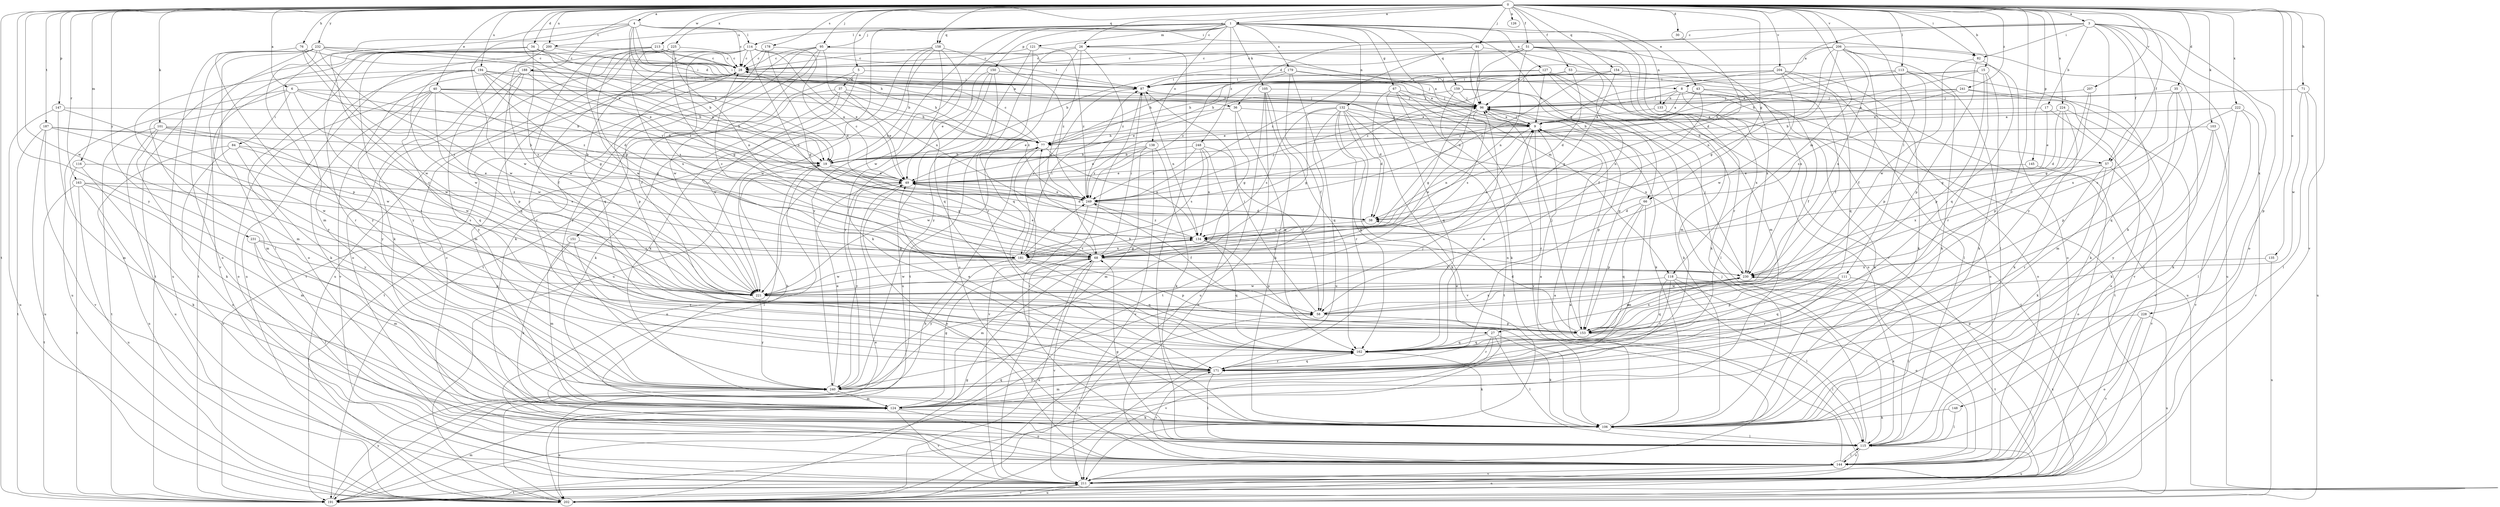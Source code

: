 strict digraph  {
0;
1;
3;
4;
5;
6;
8;
9;
15;
17;
19;
26;
27;
28;
30;
34;
35;
36;
37;
38;
40;
43;
49;
51;
53;
57;
58;
66;
67;
68;
71;
76;
77;
82;
84;
87;
91;
95;
96;
101;
103;
105;
106;
111;
113;
114;
115;
116;
118;
121;
124;
126;
127;
132;
133;
134;
135;
138;
144;
145;
147;
148;
150;
151;
153;
154;
158;
159;
162;
163;
171;
178;
179;
181;
187;
188;
191;
194;
200;
202;
204;
206;
207;
211;
213;
221;
222;
224;
225;
228;
230;
231;
232;
240;
241;
248;
249;
0 -> 1  [label=a];
0 -> 3  [label=a];
0 -> 4  [label=a];
0 -> 5  [label=a];
0 -> 6  [label=a];
0 -> 15  [label=b];
0 -> 26  [label=c];
0 -> 30  [label=d];
0 -> 34  [label=d];
0 -> 35  [label=d];
0 -> 40  [label=e];
0 -> 43  [label=e];
0 -> 49  [label=e];
0 -> 51  [label=f];
0 -> 53  [label=f];
0 -> 57  [label=f];
0 -> 66  [label=g];
0 -> 71  [label=h];
0 -> 76  [label=h];
0 -> 82  [label=i];
0 -> 91  [label=j];
0 -> 95  [label=j];
0 -> 101  [label=k];
0 -> 103  [label=k];
0 -> 111  [label=l];
0 -> 113  [label=l];
0 -> 116  [label=m];
0 -> 118  [label=m];
0 -> 126  [label=n];
0 -> 135  [label=o];
0 -> 145  [label=p];
0 -> 147  [label=p];
0 -> 148  [label=p];
0 -> 154  [label=q];
0 -> 158  [label=q];
0 -> 163  [label=r];
0 -> 171  [label=r];
0 -> 178  [label=s];
0 -> 187  [label=t];
0 -> 188  [label=t];
0 -> 191  [label=t];
0 -> 194  [label=u];
0 -> 200  [label=u];
0 -> 204  [label=v];
0 -> 206  [label=v];
0 -> 207  [label=v];
0 -> 211  [label=v];
0 -> 213  [label=w];
0 -> 221  [label=w];
0 -> 222  [label=x];
0 -> 224  [label=x];
0 -> 225  [label=x];
0 -> 231  [label=y];
0 -> 232  [label=y];
0 -> 240  [label=y];
0 -> 241  [label=z];
1 -> 26  [label=c];
1 -> 66  [label=g];
1 -> 67  [label=g];
1 -> 95  [label=j];
1 -> 105  [label=k];
1 -> 114  [label=l];
1 -> 118  [label=m];
1 -> 121  [label=m];
1 -> 127  [label=n];
1 -> 132  [label=n];
1 -> 133  [label=n];
1 -> 138  [label=o];
1 -> 150  [label=p];
1 -> 158  [label=q];
1 -> 159  [label=q];
1 -> 179  [label=s];
1 -> 191  [label=t];
1 -> 200  [label=u];
1 -> 211  [label=v];
1 -> 221  [label=w];
1 -> 240  [label=y];
1 -> 248  [label=z];
3 -> 8  [label=a];
3 -> 17  [label=b];
3 -> 26  [label=c];
3 -> 27  [label=c];
3 -> 36  [label=d];
3 -> 57  [label=f];
3 -> 82  [label=i];
3 -> 106  [label=k];
3 -> 144  [label=o];
3 -> 228  [label=x];
3 -> 240  [label=y];
4 -> 19  [label=b];
4 -> 27  [label=c];
4 -> 28  [label=c];
4 -> 36  [label=d];
4 -> 57  [label=f];
4 -> 77  [label=h];
4 -> 82  [label=i];
4 -> 114  [label=l];
4 -> 124  [label=m];
4 -> 221  [label=w];
5 -> 8  [label=a];
5 -> 37  [label=d];
5 -> 106  [label=k];
5 -> 151  [label=p];
6 -> 19  [label=b];
6 -> 84  [label=i];
6 -> 96  [label=j];
6 -> 124  [label=m];
6 -> 202  [label=u];
6 -> 221  [label=w];
6 -> 249  [label=z];
8 -> 9  [label=a];
8 -> 49  [label=e];
8 -> 133  [label=n];
8 -> 144  [label=o];
8 -> 191  [label=t];
8 -> 202  [label=u];
8 -> 230  [label=x];
9 -> 77  [label=h];
9 -> 96  [label=j];
9 -> 134  [label=n];
9 -> 153  [label=p];
9 -> 171  [label=r];
15 -> 9  [label=a];
15 -> 77  [label=h];
15 -> 87  [label=i];
15 -> 106  [label=k];
15 -> 153  [label=p];
15 -> 171  [label=r];
17 -> 9  [label=a];
17 -> 49  [label=e];
17 -> 144  [label=o];
19 -> 49  [label=e];
19 -> 68  [label=g];
19 -> 115  [label=l];
19 -> 144  [label=o];
26 -> 28  [label=c];
26 -> 68  [label=g];
26 -> 115  [label=l];
26 -> 162  [label=q];
26 -> 191  [label=t];
26 -> 249  [label=z];
27 -> 106  [label=k];
27 -> 115  [label=l];
27 -> 162  [label=q];
27 -> 171  [label=r];
27 -> 211  [label=v];
28 -> 87  [label=i];
28 -> 124  [label=m];
28 -> 153  [label=p];
28 -> 171  [label=r];
30 -> 38  [label=d];
34 -> 28  [label=c];
34 -> 49  [label=e];
34 -> 87  [label=i];
34 -> 171  [label=r];
34 -> 181  [label=s];
34 -> 191  [label=t];
35 -> 96  [label=j];
35 -> 115  [label=l];
35 -> 162  [label=q];
35 -> 230  [label=x];
36 -> 9  [label=a];
36 -> 49  [label=e];
36 -> 68  [label=g];
36 -> 162  [label=q];
37 -> 49  [label=e];
37 -> 96  [label=j];
37 -> 106  [label=k];
37 -> 191  [label=t];
37 -> 221  [label=w];
37 -> 249  [label=z];
38 -> 134  [label=n];
40 -> 19  [label=b];
40 -> 68  [label=g];
40 -> 77  [label=h];
40 -> 96  [label=j];
40 -> 106  [label=k];
40 -> 144  [label=o];
40 -> 162  [label=q];
40 -> 221  [label=w];
40 -> 240  [label=y];
43 -> 19  [label=b];
43 -> 58  [label=f];
43 -> 96  [label=j];
43 -> 134  [label=n];
43 -> 144  [label=o];
49 -> 28  [label=c];
49 -> 38  [label=d];
49 -> 144  [label=o];
49 -> 240  [label=y];
49 -> 249  [label=z];
51 -> 19  [label=b];
51 -> 28  [label=c];
51 -> 58  [label=f];
51 -> 96  [label=j];
51 -> 124  [label=m];
51 -> 134  [label=n];
51 -> 171  [label=r];
51 -> 230  [label=x];
53 -> 38  [label=d];
53 -> 77  [label=h];
53 -> 87  [label=i];
53 -> 230  [label=x];
53 -> 249  [label=z];
57 -> 49  [label=e];
57 -> 106  [label=k];
57 -> 171  [label=r];
57 -> 211  [label=v];
57 -> 230  [label=x];
58 -> 87  [label=i];
58 -> 153  [label=p];
58 -> 230  [label=x];
66 -> 38  [label=d];
66 -> 124  [label=m];
66 -> 153  [label=p];
66 -> 162  [label=q];
67 -> 38  [label=d];
67 -> 96  [label=j];
67 -> 106  [label=k];
67 -> 162  [label=q];
67 -> 191  [label=t];
67 -> 211  [label=v];
68 -> 9  [label=a];
68 -> 49  [label=e];
68 -> 87  [label=i];
68 -> 124  [label=m];
68 -> 202  [label=u];
68 -> 211  [label=v];
68 -> 221  [label=w];
68 -> 230  [label=x];
71 -> 96  [label=j];
71 -> 115  [label=l];
71 -> 202  [label=u];
71 -> 221  [label=w];
76 -> 28  [label=c];
76 -> 153  [label=p];
76 -> 181  [label=s];
76 -> 221  [label=w];
77 -> 19  [label=b];
77 -> 28  [label=c];
77 -> 134  [label=n];
77 -> 211  [label=v];
77 -> 221  [label=w];
82 -> 153  [label=p];
82 -> 162  [label=q];
82 -> 221  [label=w];
84 -> 19  [label=b];
84 -> 144  [label=o];
84 -> 181  [label=s];
84 -> 202  [label=u];
84 -> 240  [label=y];
87 -> 96  [label=j];
87 -> 134  [label=n];
87 -> 181  [label=s];
91 -> 28  [label=c];
91 -> 96  [label=j];
91 -> 124  [label=m];
91 -> 134  [label=n];
91 -> 249  [label=z];
95 -> 9  [label=a];
95 -> 28  [label=c];
95 -> 58  [label=f];
95 -> 134  [label=n];
95 -> 191  [label=t];
95 -> 221  [label=w];
95 -> 240  [label=y];
96 -> 9  [label=a];
96 -> 68  [label=g];
96 -> 106  [label=k];
96 -> 181  [label=s];
101 -> 77  [label=h];
101 -> 106  [label=k];
101 -> 171  [label=r];
101 -> 191  [label=t];
101 -> 202  [label=u];
101 -> 221  [label=w];
103 -> 77  [label=h];
103 -> 106  [label=k];
103 -> 211  [label=v];
103 -> 240  [label=y];
105 -> 96  [label=j];
105 -> 106  [label=k];
105 -> 162  [label=q];
105 -> 191  [label=t];
105 -> 202  [label=u];
106 -> 9  [label=a];
106 -> 115  [label=l];
111 -> 115  [label=l];
111 -> 153  [label=p];
111 -> 162  [label=q];
111 -> 171  [label=r];
111 -> 221  [label=w];
113 -> 19  [label=b];
113 -> 87  [label=i];
113 -> 106  [label=k];
113 -> 153  [label=p];
113 -> 181  [label=s];
113 -> 211  [label=v];
114 -> 28  [label=c];
114 -> 49  [label=e];
114 -> 87  [label=i];
114 -> 96  [label=j];
114 -> 134  [label=n];
114 -> 162  [label=q];
114 -> 181  [label=s];
114 -> 202  [label=u];
115 -> 28  [label=c];
115 -> 68  [label=g];
115 -> 96  [label=j];
115 -> 144  [label=o];
115 -> 202  [label=u];
115 -> 230  [label=x];
116 -> 49  [label=e];
116 -> 191  [label=t];
116 -> 211  [label=v];
118 -> 115  [label=l];
118 -> 144  [label=o];
118 -> 162  [label=q];
118 -> 171  [label=r];
118 -> 191  [label=t];
118 -> 221  [label=w];
121 -> 28  [label=c];
121 -> 171  [label=r];
121 -> 240  [label=y];
121 -> 249  [label=z];
124 -> 19  [label=b];
124 -> 68  [label=g];
124 -> 106  [label=k];
124 -> 144  [label=o];
124 -> 162  [label=q];
124 -> 202  [label=u];
124 -> 211  [label=v];
127 -> 9  [label=a];
127 -> 77  [label=h];
127 -> 87  [label=i];
127 -> 106  [label=k];
127 -> 115  [label=l];
127 -> 144  [label=o];
132 -> 9  [label=a];
132 -> 38  [label=d];
132 -> 68  [label=g];
132 -> 106  [label=k];
132 -> 162  [label=q];
132 -> 171  [label=r];
132 -> 181  [label=s];
132 -> 211  [label=v];
132 -> 230  [label=x];
132 -> 240  [label=y];
133 -> 9  [label=a];
133 -> 106  [label=k];
133 -> 191  [label=t];
134 -> 68  [label=g];
134 -> 153  [label=p];
134 -> 162  [label=q];
134 -> 181  [label=s];
134 -> 249  [label=z];
135 -> 202  [label=u];
135 -> 230  [label=x];
138 -> 19  [label=b];
138 -> 49  [label=e];
138 -> 106  [label=k];
138 -> 124  [label=m];
138 -> 211  [label=v];
138 -> 249  [label=z];
144 -> 9  [label=a];
144 -> 115  [label=l];
144 -> 171  [label=r];
144 -> 202  [label=u];
144 -> 211  [label=v];
145 -> 49  [label=e];
145 -> 144  [label=o];
147 -> 9  [label=a];
147 -> 124  [label=m];
147 -> 202  [label=u];
147 -> 221  [label=w];
148 -> 106  [label=k];
148 -> 115  [label=l];
150 -> 49  [label=e];
150 -> 87  [label=i];
150 -> 144  [label=o];
150 -> 202  [label=u];
150 -> 240  [label=y];
151 -> 106  [label=k];
151 -> 124  [label=m];
151 -> 171  [label=r];
151 -> 181  [label=s];
153 -> 38  [label=d];
153 -> 77  [label=h];
153 -> 96  [label=j];
153 -> 115  [label=l];
153 -> 162  [label=q];
153 -> 230  [label=x];
154 -> 58  [label=f];
154 -> 68  [label=g];
154 -> 87  [label=i];
154 -> 249  [label=z];
158 -> 19  [label=b];
158 -> 28  [label=c];
158 -> 106  [label=k];
158 -> 162  [label=q];
158 -> 202  [label=u];
158 -> 221  [label=w];
158 -> 249  [label=z];
159 -> 49  [label=e];
159 -> 96  [label=j];
159 -> 106  [label=k];
159 -> 153  [label=p];
159 -> 221  [label=w];
162 -> 9  [label=a];
162 -> 106  [label=k];
162 -> 171  [label=r];
163 -> 106  [label=k];
163 -> 124  [label=m];
163 -> 181  [label=s];
163 -> 191  [label=t];
163 -> 202  [label=u];
163 -> 249  [label=z];
171 -> 49  [label=e];
171 -> 115  [label=l];
171 -> 124  [label=m];
171 -> 162  [label=q];
171 -> 240  [label=y];
178 -> 28  [label=c];
178 -> 38  [label=d];
178 -> 68  [label=g];
178 -> 106  [label=k];
179 -> 9  [label=a];
179 -> 58  [label=f];
179 -> 87  [label=i];
179 -> 96  [label=j];
179 -> 202  [label=u];
179 -> 249  [label=z];
181 -> 28  [label=c];
181 -> 87  [label=i];
181 -> 134  [label=n];
181 -> 153  [label=p];
181 -> 162  [label=q];
181 -> 221  [label=w];
181 -> 240  [label=y];
181 -> 249  [label=z];
187 -> 19  [label=b];
187 -> 77  [label=h];
187 -> 191  [label=t];
187 -> 202  [label=u];
187 -> 211  [label=v];
187 -> 221  [label=w];
188 -> 77  [label=h];
188 -> 87  [label=i];
188 -> 153  [label=p];
188 -> 162  [label=q];
188 -> 211  [label=v];
188 -> 240  [label=y];
188 -> 249  [label=z];
191 -> 77  [label=h];
191 -> 124  [label=m];
191 -> 230  [label=x];
191 -> 240  [label=y];
194 -> 19  [label=b];
194 -> 38  [label=d];
194 -> 68  [label=g];
194 -> 87  [label=i];
194 -> 124  [label=m];
194 -> 171  [label=r];
194 -> 221  [label=w];
194 -> 240  [label=y];
194 -> 249  [label=z];
200 -> 9  [label=a];
200 -> 28  [label=c];
200 -> 144  [label=o];
200 -> 191  [label=t];
200 -> 221  [label=w];
200 -> 240  [label=y];
202 -> 49  [label=e];
202 -> 58  [label=f];
202 -> 68  [label=g];
202 -> 211  [label=v];
204 -> 77  [label=h];
204 -> 87  [label=i];
204 -> 106  [label=k];
204 -> 115  [label=l];
204 -> 162  [label=q];
204 -> 221  [label=w];
204 -> 249  [label=z];
206 -> 28  [label=c];
206 -> 58  [label=f];
206 -> 68  [label=g];
206 -> 96  [label=j];
206 -> 115  [label=l];
206 -> 134  [label=n];
206 -> 144  [label=o];
206 -> 202  [label=u];
206 -> 230  [label=x];
207 -> 68  [label=g];
207 -> 96  [label=j];
207 -> 153  [label=p];
211 -> 9  [label=a];
211 -> 87  [label=i];
211 -> 191  [label=t];
211 -> 202  [label=u];
213 -> 9  [label=a];
213 -> 28  [label=c];
213 -> 58  [label=f];
213 -> 87  [label=i];
213 -> 202  [label=u];
213 -> 221  [label=w];
221 -> 58  [label=f];
221 -> 240  [label=y];
222 -> 9  [label=a];
222 -> 106  [label=k];
222 -> 115  [label=l];
222 -> 153  [label=p];
222 -> 211  [label=v];
224 -> 9  [label=a];
224 -> 38  [label=d];
224 -> 68  [label=g];
224 -> 106  [label=k];
224 -> 211  [label=v];
225 -> 28  [label=c];
225 -> 68  [label=g];
225 -> 106  [label=k];
225 -> 134  [label=n];
225 -> 144  [label=o];
225 -> 181  [label=s];
225 -> 230  [label=x];
228 -> 144  [label=o];
228 -> 153  [label=p];
228 -> 202  [label=u];
228 -> 211  [label=v];
230 -> 96  [label=j];
230 -> 134  [label=n];
230 -> 153  [label=p];
230 -> 221  [label=w];
231 -> 68  [label=g];
231 -> 115  [label=l];
231 -> 124  [label=m];
231 -> 153  [label=p];
232 -> 19  [label=b];
232 -> 28  [label=c];
232 -> 49  [label=e];
232 -> 115  [label=l];
232 -> 144  [label=o];
232 -> 202  [label=u];
232 -> 211  [label=v];
232 -> 221  [label=w];
232 -> 240  [label=y];
240 -> 49  [label=e];
240 -> 96  [label=j];
240 -> 124  [label=m];
241 -> 9  [label=a];
241 -> 19  [label=b];
241 -> 96  [label=j];
241 -> 106  [label=k];
241 -> 124  [label=m];
248 -> 19  [label=b];
248 -> 58  [label=f];
248 -> 134  [label=n];
248 -> 144  [label=o];
248 -> 181  [label=s];
248 -> 249  [label=z];
249 -> 38  [label=d];
249 -> 49  [label=e];
249 -> 58  [label=f];
249 -> 96  [label=j];
249 -> 115  [label=l];
}
